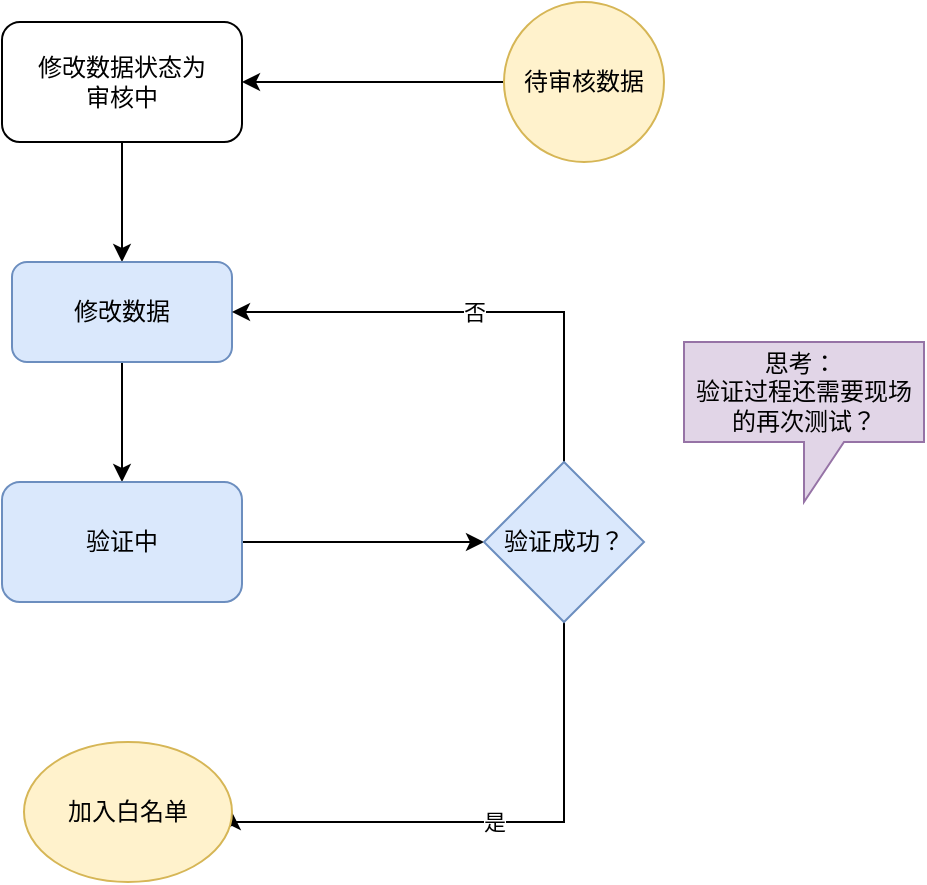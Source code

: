 <mxfile version="17.1.0" type="github">
  <diagram id="ttyFu-ruga8VY3cUSrVA" name="Page-1">
    <mxGraphModel dx="1038" dy="579" grid="1" gridSize="10" guides="1" tooltips="1" connect="1" arrows="1" fold="1" page="1" pageScale="1" pageWidth="827" pageHeight="1169" math="0" shadow="0">
      <root>
        <mxCell id="0" />
        <mxCell id="1" parent="0" />
        <mxCell id="s234IjDqL4ujX5QFRqPM-9" style="edgeStyle=orthogonalEdgeStyle;rounded=0;orthogonalLoop=1;jettySize=auto;html=1;entryX=1;entryY=0.5;entryDx=0;entryDy=0;" edge="1" parent="1" source="s234IjDqL4ujX5QFRqPM-1" target="s234IjDqL4ujX5QFRqPM-2">
          <mxGeometry relative="1" as="geometry" />
        </mxCell>
        <mxCell id="s234IjDqL4ujX5QFRqPM-1" value="待审核数据" style="ellipse;whiteSpace=wrap;html=1;aspect=fixed;fillColor=#fff2cc;strokeColor=#d6b656;" vertex="1" parent="1">
          <mxGeometry x="530" y="180" width="80" height="80" as="geometry" />
        </mxCell>
        <mxCell id="s234IjDqL4ujX5QFRqPM-10" style="edgeStyle=orthogonalEdgeStyle;rounded=0;orthogonalLoop=1;jettySize=auto;html=1;entryX=0.5;entryY=0;entryDx=0;entryDy=0;" edge="1" parent="1" source="s234IjDqL4ujX5QFRqPM-2" target="s234IjDqL4ujX5QFRqPM-3">
          <mxGeometry relative="1" as="geometry" />
        </mxCell>
        <mxCell id="s234IjDqL4ujX5QFRqPM-2" value="修改数据状态为&lt;br&gt;审核中" style="rounded=1;whiteSpace=wrap;html=1;" vertex="1" parent="1">
          <mxGeometry x="279" y="190" width="120" height="60" as="geometry" />
        </mxCell>
        <mxCell id="s234IjDqL4ujX5QFRqPM-11" style="edgeStyle=orthogonalEdgeStyle;rounded=0;orthogonalLoop=1;jettySize=auto;html=1;entryX=0.5;entryY=0;entryDx=0;entryDy=0;" edge="1" parent="1" source="s234IjDqL4ujX5QFRqPM-3" target="s234IjDqL4ujX5QFRqPM-4">
          <mxGeometry relative="1" as="geometry" />
        </mxCell>
        <mxCell id="s234IjDqL4ujX5QFRqPM-3" value="修改数据" style="rounded=1;whiteSpace=wrap;html=1;fillColor=#dae8fc;strokeColor=#6c8ebf;" vertex="1" parent="1">
          <mxGeometry x="284" y="310" width="110" height="50" as="geometry" />
        </mxCell>
        <mxCell id="s234IjDqL4ujX5QFRqPM-12" style="edgeStyle=orthogonalEdgeStyle;rounded=0;orthogonalLoop=1;jettySize=auto;html=1;" edge="1" parent="1" source="s234IjDqL4ujX5QFRqPM-4" target="s234IjDqL4ujX5QFRqPM-5">
          <mxGeometry relative="1" as="geometry" />
        </mxCell>
        <mxCell id="s234IjDqL4ujX5QFRqPM-4" value="验证中" style="rounded=1;whiteSpace=wrap;html=1;fillColor=#dae8fc;strokeColor=#6c8ebf;" vertex="1" parent="1">
          <mxGeometry x="279" y="420" width="120" height="60" as="geometry" />
        </mxCell>
        <mxCell id="s234IjDqL4ujX5QFRqPM-13" value="否" style="edgeStyle=orthogonalEdgeStyle;rounded=0;orthogonalLoop=1;jettySize=auto;html=1;entryX=1;entryY=0.5;entryDx=0;entryDy=0;" edge="1" parent="1" source="s234IjDqL4ujX5QFRqPM-5" target="s234IjDqL4ujX5QFRqPM-3">
          <mxGeometry relative="1" as="geometry">
            <Array as="points">
              <mxPoint x="560" y="335" />
            </Array>
          </mxGeometry>
        </mxCell>
        <mxCell id="s234IjDqL4ujX5QFRqPM-14" value="是" style="edgeStyle=orthogonalEdgeStyle;rounded=0;orthogonalLoop=1;jettySize=auto;html=1;entryX=1;entryY=0.5;entryDx=0;entryDy=0;" edge="1" parent="1" source="s234IjDqL4ujX5QFRqPM-5" target="s234IjDqL4ujX5QFRqPM-8">
          <mxGeometry relative="1" as="geometry">
            <Array as="points">
              <mxPoint x="560" y="590" />
            </Array>
          </mxGeometry>
        </mxCell>
        <mxCell id="s234IjDqL4ujX5QFRqPM-5" value="验证成功？" style="rhombus;whiteSpace=wrap;html=1;fillColor=#dae8fc;strokeColor=#6c8ebf;" vertex="1" parent="1">
          <mxGeometry x="520" y="410" width="80" height="80" as="geometry" />
        </mxCell>
        <mxCell id="s234IjDqL4ujX5QFRqPM-8" value="加入白名单" style="ellipse;whiteSpace=wrap;html=1;fillColor=#fff2cc;strokeColor=#d6b656;" vertex="1" parent="1">
          <mxGeometry x="290" y="550" width="104" height="70" as="geometry" />
        </mxCell>
        <mxCell id="s234IjDqL4ujX5QFRqPM-15" value="思考：&amp;nbsp;&lt;br&gt;验证过程还需要现场的再次测试？" style="shape=callout;whiteSpace=wrap;html=1;perimeter=calloutPerimeter;fillColor=#e1d5e7;strokeColor=#9673a6;" vertex="1" parent="1">
          <mxGeometry x="620" y="350" width="120" height="80" as="geometry" />
        </mxCell>
      </root>
    </mxGraphModel>
  </diagram>
</mxfile>
